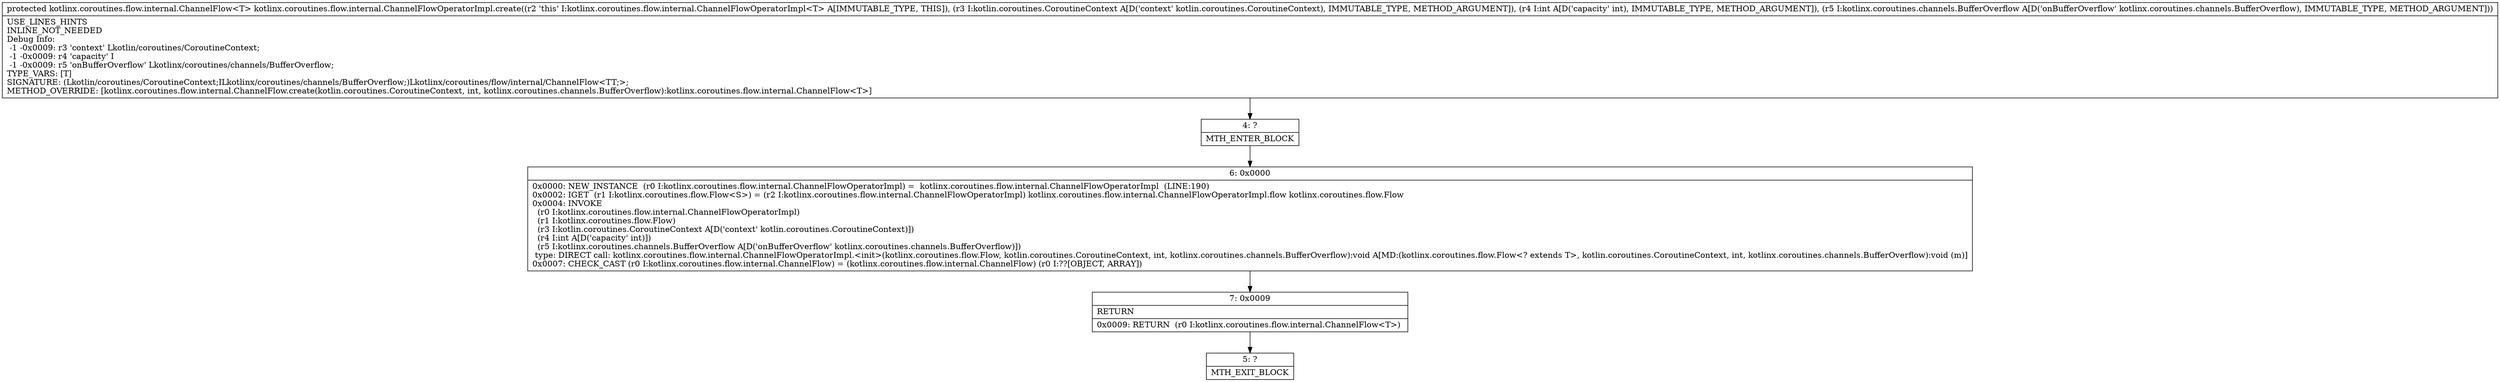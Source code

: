 digraph "CFG forkotlinx.coroutines.flow.internal.ChannelFlowOperatorImpl.create(Lkotlin\/coroutines\/CoroutineContext;ILkotlinx\/coroutines\/channels\/BufferOverflow;)Lkotlinx\/coroutines\/flow\/internal\/ChannelFlow;" {
Node_4 [shape=record,label="{4\:\ ?|MTH_ENTER_BLOCK\l}"];
Node_6 [shape=record,label="{6\:\ 0x0000|0x0000: NEW_INSTANCE  (r0 I:kotlinx.coroutines.flow.internal.ChannelFlowOperatorImpl) =  kotlinx.coroutines.flow.internal.ChannelFlowOperatorImpl  (LINE:190)\l0x0002: IGET  (r1 I:kotlinx.coroutines.flow.Flow\<S\>) = (r2 I:kotlinx.coroutines.flow.internal.ChannelFlowOperatorImpl) kotlinx.coroutines.flow.internal.ChannelFlowOperatorImpl.flow kotlinx.coroutines.flow.Flow \l0x0004: INVOKE  \l  (r0 I:kotlinx.coroutines.flow.internal.ChannelFlowOperatorImpl)\l  (r1 I:kotlinx.coroutines.flow.Flow)\l  (r3 I:kotlin.coroutines.CoroutineContext A[D('context' kotlin.coroutines.CoroutineContext)])\l  (r4 I:int A[D('capacity' int)])\l  (r5 I:kotlinx.coroutines.channels.BufferOverflow A[D('onBufferOverflow' kotlinx.coroutines.channels.BufferOverflow)])\l type: DIRECT call: kotlinx.coroutines.flow.internal.ChannelFlowOperatorImpl.\<init\>(kotlinx.coroutines.flow.Flow, kotlin.coroutines.CoroutineContext, int, kotlinx.coroutines.channels.BufferOverflow):void A[MD:(kotlinx.coroutines.flow.Flow\<? extends T\>, kotlin.coroutines.CoroutineContext, int, kotlinx.coroutines.channels.BufferOverflow):void (m)]\l0x0007: CHECK_CAST (r0 I:kotlinx.coroutines.flow.internal.ChannelFlow) = (kotlinx.coroutines.flow.internal.ChannelFlow) (r0 I:??[OBJECT, ARRAY]) \l}"];
Node_7 [shape=record,label="{7\:\ 0x0009|RETURN\l|0x0009: RETURN  (r0 I:kotlinx.coroutines.flow.internal.ChannelFlow\<T\>) \l}"];
Node_5 [shape=record,label="{5\:\ ?|MTH_EXIT_BLOCK\l}"];
MethodNode[shape=record,label="{protected kotlinx.coroutines.flow.internal.ChannelFlow\<T\> kotlinx.coroutines.flow.internal.ChannelFlowOperatorImpl.create((r2 'this' I:kotlinx.coroutines.flow.internal.ChannelFlowOperatorImpl\<T\> A[IMMUTABLE_TYPE, THIS]), (r3 I:kotlin.coroutines.CoroutineContext A[D('context' kotlin.coroutines.CoroutineContext), IMMUTABLE_TYPE, METHOD_ARGUMENT]), (r4 I:int A[D('capacity' int), IMMUTABLE_TYPE, METHOD_ARGUMENT]), (r5 I:kotlinx.coroutines.channels.BufferOverflow A[D('onBufferOverflow' kotlinx.coroutines.channels.BufferOverflow), IMMUTABLE_TYPE, METHOD_ARGUMENT]))  | USE_LINES_HINTS\lINLINE_NOT_NEEDED\lDebug Info:\l  \-1 \-0x0009: r3 'context' Lkotlin\/coroutines\/CoroutineContext;\l  \-1 \-0x0009: r4 'capacity' I\l  \-1 \-0x0009: r5 'onBufferOverflow' Lkotlinx\/coroutines\/channels\/BufferOverflow;\lTYPE_VARS: [T]\lSIGNATURE: (Lkotlin\/coroutines\/CoroutineContext;ILkotlinx\/coroutines\/channels\/BufferOverflow;)Lkotlinx\/coroutines\/flow\/internal\/ChannelFlow\<TT;\>;\lMETHOD_OVERRIDE: [kotlinx.coroutines.flow.internal.ChannelFlow.create(kotlin.coroutines.CoroutineContext, int, kotlinx.coroutines.channels.BufferOverflow):kotlinx.coroutines.flow.internal.ChannelFlow\<T\>]\l}"];
MethodNode -> Node_4;Node_4 -> Node_6;
Node_6 -> Node_7;
Node_7 -> Node_5;
}

